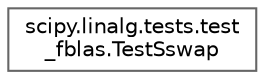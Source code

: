 digraph "Graphical Class Hierarchy"
{
 // LATEX_PDF_SIZE
  bgcolor="transparent";
  edge [fontname=Helvetica,fontsize=10,labelfontname=Helvetica,labelfontsize=10];
  node [fontname=Helvetica,fontsize=10,shape=box,height=0.2,width=0.4];
  rankdir="LR";
  Node0 [id="Node000000",label="scipy.linalg.tests.test\l_fblas.TestSswap",height=0.2,width=0.4,color="grey40", fillcolor="white", style="filled",URL="$da/d22/classscipy_1_1linalg_1_1tests_1_1test__fblas_1_1TestSswap.html",tooltip=" "];
}

